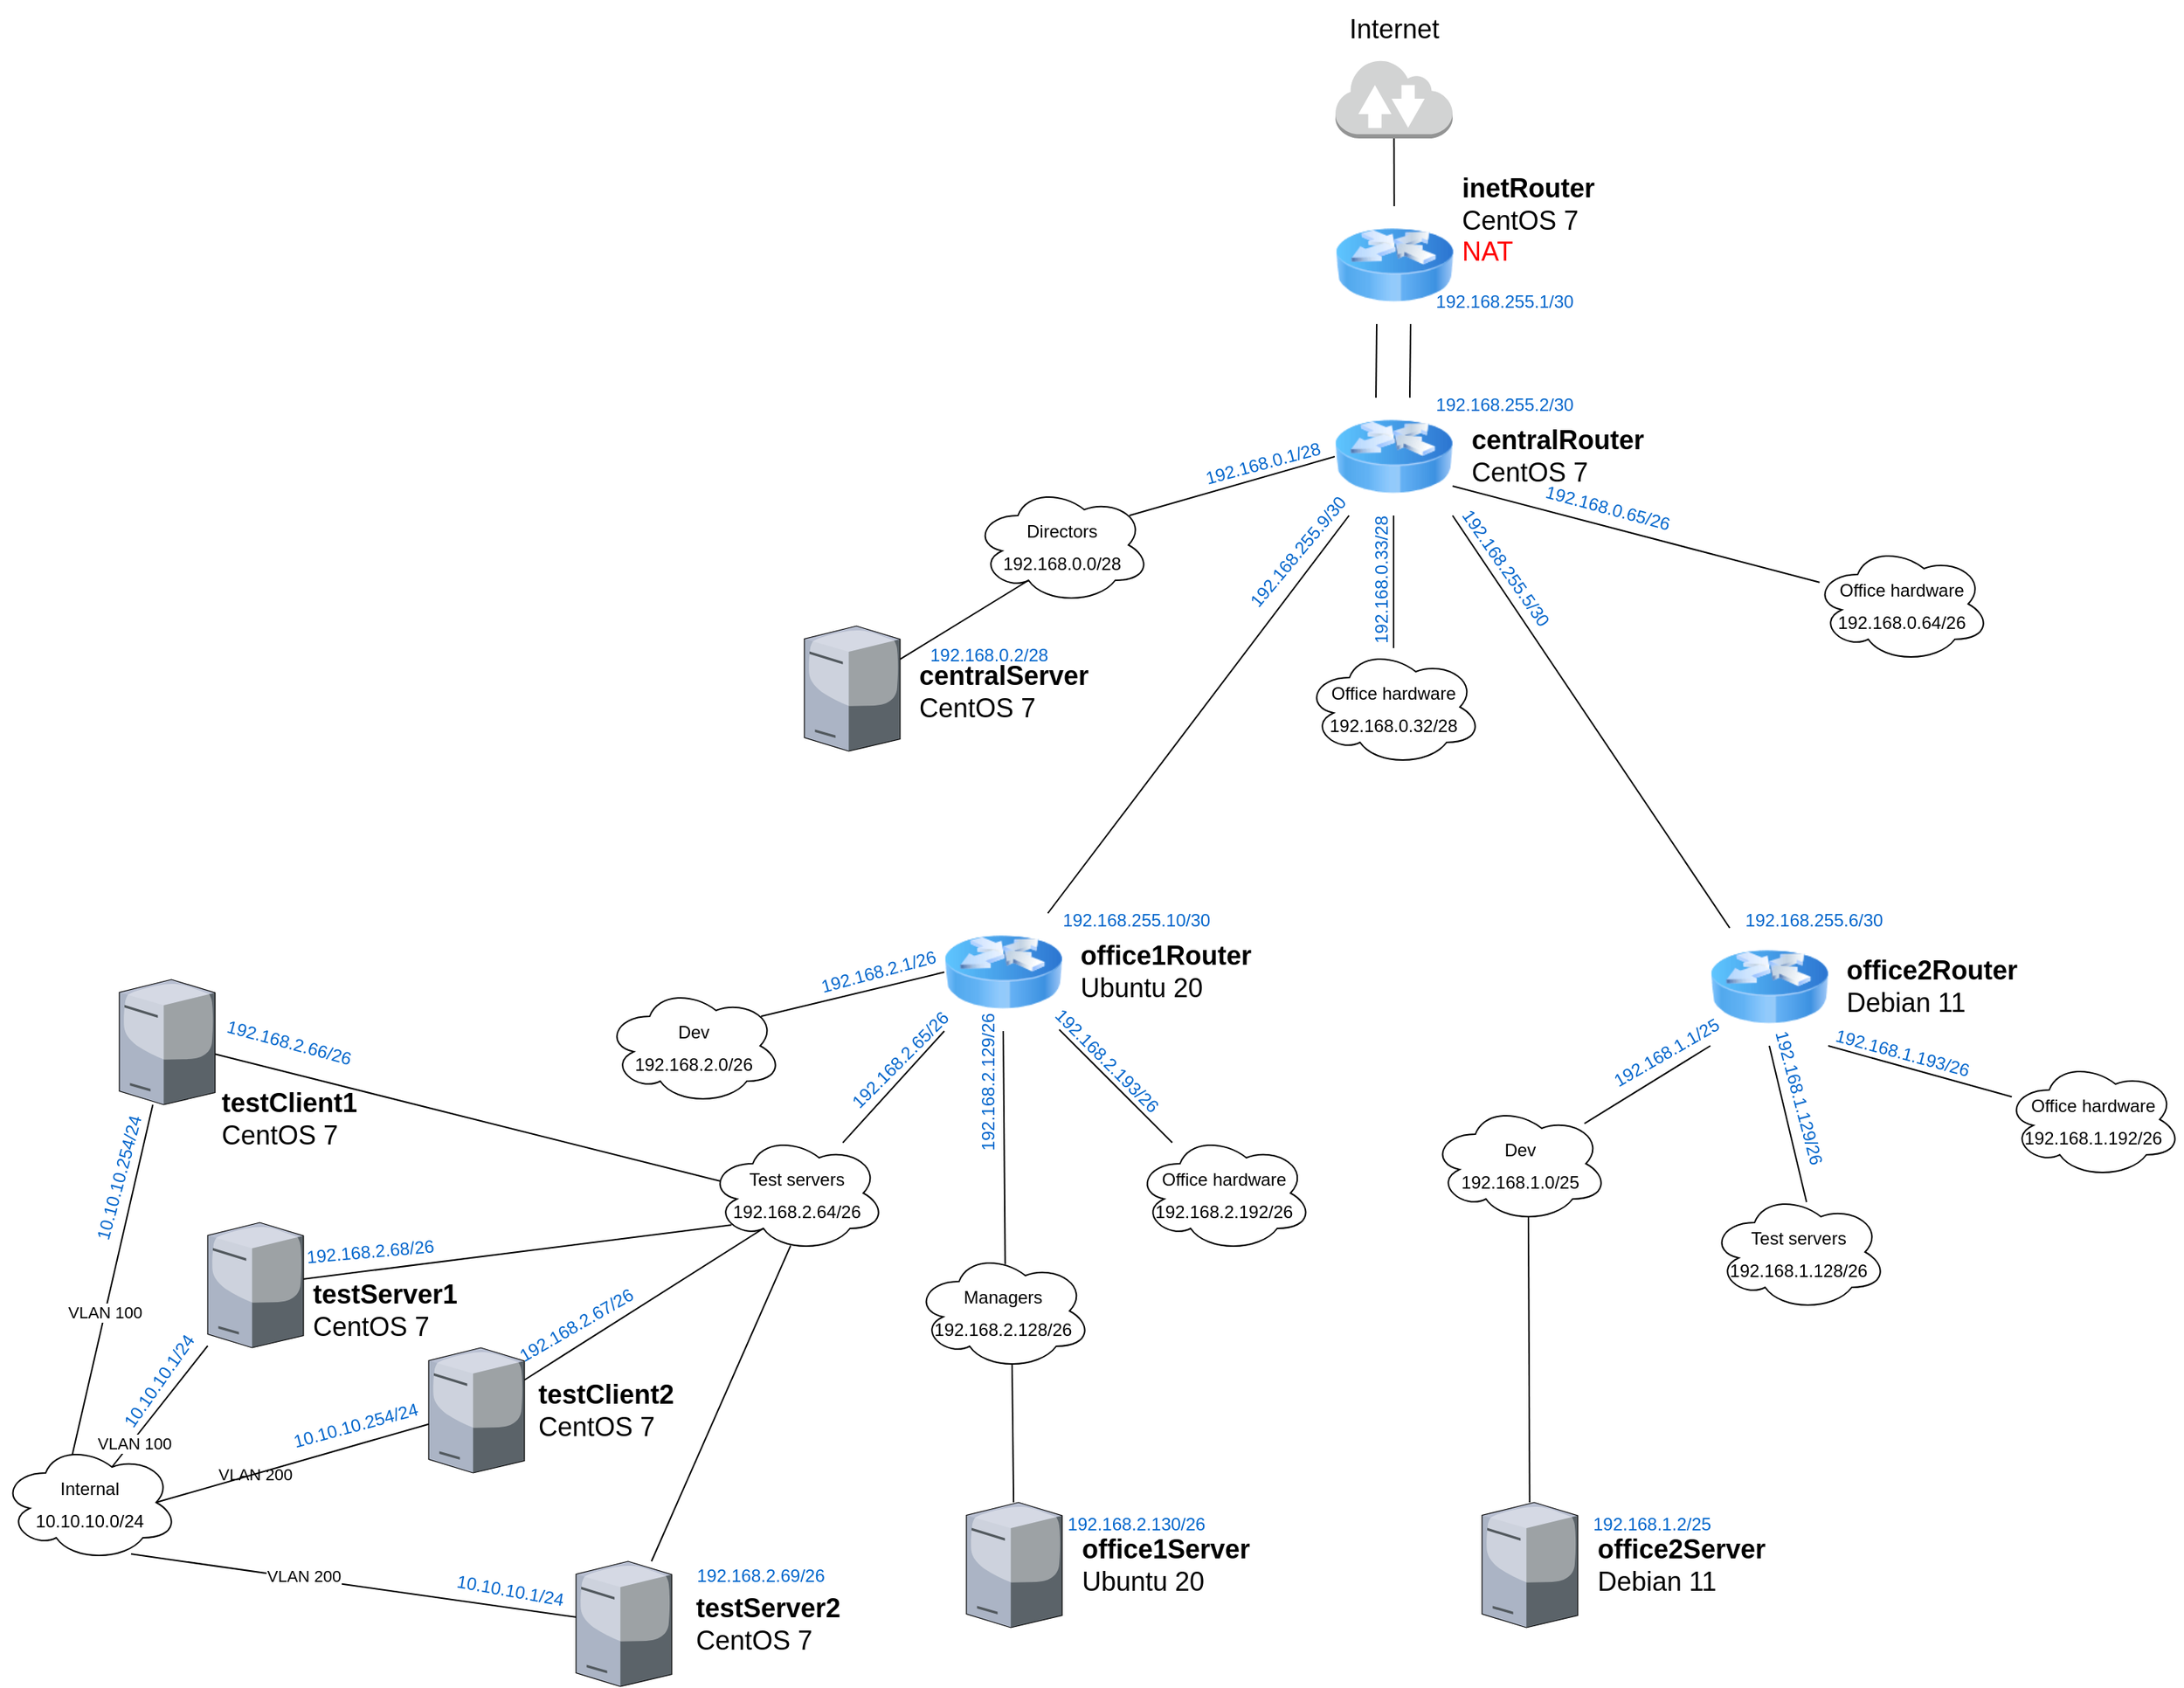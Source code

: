 <mxfile version="19.0.3" type="device"><diagram name="Page-1" id="822b0af5-4adb-64df-f703-e8dfc1f81529"><mxGraphModel dx="2880" dy="1133" grid="1" gridSize="10" guides="1" tooltips="1" connect="1" arrows="1" fold="1" page="1" pageScale="1" pageWidth="1654" pageHeight="1169" background="none" math="0" shadow="0"><root><mxCell id="0"/><mxCell id="1" parent="0"/><mxCell id="YzYi0dHIQ_D5_kJj8rst-1" style="edgeStyle=none;rounded=0;orthogonalLoop=1;jettySize=auto;html=1;exitX=0.25;exitY=1;exitDx=0;exitDy=0;entryX=0.25;entryY=0;entryDx=0;entryDy=0;endArrow=none;endFill=0;" parent="1" edge="1"><mxGeometry relative="1" as="geometry"><mxPoint x="-576.5" y="230.0" as="sourcePoint"/><mxPoint x="-577" y="280.0" as="targetPoint"/></mxGeometry></mxCell><mxCell id="YzYi0dHIQ_D5_kJj8rst-3" style="edgeStyle=none;rounded=0;orthogonalLoop=1;jettySize=auto;html=1;exitX=0.5;exitY=1;exitDx=0;exitDy=0;entryX=0.5;entryY=0;entryDx=0;entryDy=0;endArrow=none;endFill=0;" parent="1" edge="1"><mxGeometry relative="1" as="geometry"><mxPoint x="-553.5" y="230.0" as="sourcePoint"/><mxPoint x="-554" y="280.0" as="targetPoint"/></mxGeometry></mxCell><mxCell id="7HbqwWl7zdcl_qn44sWV-1" value="" style="image;html=1;image=img/lib/clip_art/networking/Router_Icon_128x128.png" parent="1" vertex="1"><mxGeometry x="-604.5" y="150" width="80" height="80" as="geometry"/></mxCell><mxCell id="7HbqwWl7zdcl_qn44sWV-13" style="edgeStyle=none;rounded=0;orthogonalLoop=1;jettySize=auto;html=1;exitX=0.5;exitY=1;exitDx=0;exitDy=0;exitPerimeter=0;fontSize=18;fontColor=#FF0000;endArrow=none;endFill=0;" parent="1" source="7HbqwWl7zdcl_qn44sWV-2" target="7HbqwWl7zdcl_qn44sWV-1" edge="1"><mxGeometry relative="1" as="geometry"/></mxCell><mxCell id="7HbqwWl7zdcl_qn44sWV-2" value="" style="outlineConnect=0;dashed=0;verticalLabelPosition=bottom;verticalAlign=top;align=center;html=1;shape=mxgraph.aws3.internet_2;fillColor=#D2D3D3;gradientColor=none;" parent="1" vertex="1"><mxGeometry x="-604.5" y="50" width="79.5" height="54" as="geometry"/></mxCell><mxCell id="7HbqwWl7zdcl_qn44sWV-3" value="&lt;font style=&quot;font-size: 18px;&quot;&gt;Internet&lt;/font&gt;" style="text;html=1;resizable=0;autosize=1;align=center;verticalAlign=middle;points=[];fillColor=none;strokeColor=none;rounded=0;" parent="1" vertex="1"><mxGeometry x="-605" y="10" width="80" height="40" as="geometry"/></mxCell><mxCell id="7HbqwWl7zdcl_qn44sWV-11" style="rounded=0;orthogonalLoop=1;jettySize=auto;html=1;fontSize=18;fontColor=#FF0000;endArrow=none;endFill=0;" parent="1" source="7HbqwWl7zdcl_qn44sWV-4" target="7HbqwWl7zdcl_qn44sWV-7" edge="1"><mxGeometry relative="1" as="geometry"/></mxCell><mxCell id="7HbqwWl7zdcl_qn44sWV-12" style="edgeStyle=none;rounded=0;orthogonalLoop=1;jettySize=auto;html=1;exitX=1;exitY=1;exitDx=0;exitDy=0;fontSize=18;fontColor=#FF0000;endArrow=none;endFill=0;" parent="1" source="7HbqwWl7zdcl_qn44sWV-4" target="7HbqwWl7zdcl_qn44sWV-8" edge="1"><mxGeometry relative="1" as="geometry"/></mxCell><mxCell id="7HbqwWl7zdcl_qn44sWV-16" style="edgeStyle=none;rounded=0;orthogonalLoop=1;jettySize=auto;html=1;exitX=0;exitY=0.5;exitDx=0;exitDy=0;entryX=0.88;entryY=0.25;entryDx=0;entryDy=0;entryPerimeter=0;fontSize=12;fontColor=#000000;endArrow=none;endFill=0;" parent="1" source="7HbqwWl7zdcl_qn44sWV-4" target="7HbqwWl7zdcl_qn44sWV-15" edge="1"><mxGeometry relative="1" as="geometry"/></mxCell><mxCell id="7HbqwWl7zdcl_qn44sWV-19" style="edgeStyle=none;rounded=0;orthogonalLoop=1;jettySize=auto;html=1;exitX=1;exitY=0.75;exitDx=0;exitDy=0;fontSize=12;fontColor=#000000;endArrow=none;endFill=0;" parent="1" source="7HbqwWl7zdcl_qn44sWV-4" target="7HbqwWl7zdcl_qn44sWV-18" edge="1"><mxGeometry relative="1" as="geometry"/></mxCell><mxCell id="7HbqwWl7zdcl_qn44sWV-20" style="edgeStyle=none;rounded=0;orthogonalLoop=1;jettySize=auto;html=1;exitX=0.5;exitY=1;exitDx=0;exitDy=0;fontSize=12;fontColor=#000000;endArrow=none;endFill=0;" parent="1" source="7HbqwWl7zdcl_qn44sWV-4" target="7HbqwWl7zdcl_qn44sWV-17" edge="1"><mxGeometry relative="1" as="geometry"/></mxCell><mxCell id="7HbqwWl7zdcl_qn44sWV-4" value="" style="image;html=1;image=img/lib/clip_art/networking/Router_Icon_128x128.png" parent="1" vertex="1"><mxGeometry x="-605" y="280" width="80" height="80" as="geometry"/></mxCell><mxCell id="7HbqwWl7zdcl_qn44sWV-5" value="&lt;div style=&quot;text-align: left;&quot;&gt;&lt;span style=&quot;font-size: 18px; background-color: initial;&quot;&gt;&lt;b&gt;inetRouter&lt;/b&gt;&lt;/span&gt;&lt;/div&gt;&lt;font style=&quot;font-size: 18px;&quot;&gt;&lt;div style=&quot;text-align: left;&quot;&gt;&lt;span style=&quot;background-color: initial;&quot;&gt;CentOS 7&lt;/span&gt;&lt;/div&gt;&lt;font color=&quot;#ff0000&quot;&gt;&lt;div style=&quot;text-align: left;&quot;&gt;&lt;span style=&quot;background-color: initial;&quot;&gt;NAT&lt;/span&gt;&lt;/div&gt;&lt;/font&gt;&lt;/font&gt;" style="text;html=1;resizable=0;autosize=1;align=center;verticalAlign=middle;points=[];fillColor=none;strokeColor=none;rounded=0;" parent="1" vertex="1"><mxGeometry x="-529.5" y="120" width="110" height="80" as="geometry"/></mxCell><mxCell id="7HbqwWl7zdcl_qn44sWV-6" value="&lt;div style=&quot;text-align: left;&quot;&gt;&lt;span style=&quot;font-size: 18px; background-color: initial;&quot;&gt;&lt;b&gt;centralRouter&lt;/b&gt;&lt;/span&gt;&lt;/div&gt;&lt;font style=&quot;font-size: 18px;&quot;&gt;&lt;div style=&quot;text-align: left;&quot;&gt;&lt;span style=&quot;background-color: initial;&quot;&gt;CentOS 7&lt;/span&gt;&lt;/div&gt;&lt;/font&gt;" style="text;html=1;resizable=0;autosize=1;align=center;verticalAlign=middle;points=[];fillColor=none;strokeColor=none;rounded=0;" parent="1" vertex="1"><mxGeometry x="-524.5" y="290" width="140" height="60" as="geometry"/></mxCell><mxCell id="7HbqwWl7zdcl_qn44sWV-31" style="edgeStyle=none;rounded=0;orthogonalLoop=1;jettySize=auto;html=1;exitX=0;exitY=0.5;exitDx=0;exitDy=0;entryX=0.88;entryY=0.25;entryDx=0;entryDy=0;entryPerimeter=0;fontSize=12;fontColor=#000000;endArrow=none;endFill=0;" parent="1" source="7HbqwWl7zdcl_qn44sWV-7" target="7HbqwWl7zdcl_qn44sWV-25" edge="1"><mxGeometry relative="1" as="geometry"/></mxCell><mxCell id="7HbqwWl7zdcl_qn44sWV-32" style="edgeStyle=none;rounded=0;orthogonalLoop=1;jettySize=auto;html=1;exitX=0;exitY=1;exitDx=0;exitDy=0;fontSize=12;fontColor=#000000;endArrow=none;endFill=0;" parent="1" source="7HbqwWl7zdcl_qn44sWV-7" target="7HbqwWl7zdcl_qn44sWV-26" edge="1"><mxGeometry relative="1" as="geometry"/></mxCell><mxCell id="7HbqwWl7zdcl_qn44sWV-33" style="edgeStyle=none;rounded=0;orthogonalLoop=1;jettySize=auto;html=1;exitX=0.5;exitY=1;exitDx=0;exitDy=0;entryX=0.511;entryY=0.104;entryDx=0;entryDy=0;entryPerimeter=0;fontSize=12;fontColor=#000000;endArrow=none;endFill=0;" parent="1" source="7HbqwWl7zdcl_qn44sWV-7" target="7HbqwWl7zdcl_qn44sWV-27" edge="1"><mxGeometry relative="1" as="geometry"/></mxCell><mxCell id="7HbqwWl7zdcl_qn44sWV-36" style="edgeStyle=none;rounded=0;orthogonalLoop=1;jettySize=auto;html=1;exitX=1;exitY=1;exitDx=0;exitDy=0;fontSize=12;fontColor=#000000;endArrow=none;endFill=0;" parent="1" edge="1"><mxGeometry relative="1" as="geometry"><mxPoint x="-792" y="709" as="sourcePoint"/><mxPoint x="-715.282" y="785.718" as="targetPoint"/></mxGeometry></mxCell><mxCell id="7HbqwWl7zdcl_qn44sWV-7" value="" style="image;html=1;image=img/lib/clip_art/networking/Router_Icon_128x128.png" parent="1" vertex="1"><mxGeometry x="-870" y="630" width="80" height="80" as="geometry"/></mxCell><mxCell id="7HbqwWl7zdcl_qn44sWV-43" style="edgeStyle=none;rounded=0;orthogonalLoop=1;jettySize=auto;html=1;exitX=0;exitY=1;exitDx=0;exitDy=0;fontSize=12;fontColor=#000000;endArrow=none;endFill=0;" parent="1" source="7HbqwWl7zdcl_qn44sWV-8" target="7HbqwWl7zdcl_qn44sWV-37" edge="1"><mxGeometry relative="1" as="geometry"/></mxCell><mxCell id="7HbqwWl7zdcl_qn44sWV-45" style="edgeStyle=none;rounded=0;orthogonalLoop=1;jettySize=auto;html=1;exitX=0.5;exitY=1;exitDx=0;exitDy=0;entryX=0.544;entryY=0.076;entryDx=0;entryDy=0;entryPerimeter=0;fontSize=12;fontColor=#000000;endArrow=none;endFill=0;" parent="1" edge="1"><mxGeometry relative="1" as="geometry"><mxPoint x="-310" y="720" as="sourcePoint"/><mxPoint x="-284.72" y="826.08" as="targetPoint"/></mxGeometry></mxCell><mxCell id="7HbqwWl7zdcl_qn44sWV-46" style="edgeStyle=none;rounded=0;orthogonalLoop=1;jettySize=auto;html=1;exitX=1;exitY=1;exitDx=0;exitDy=0;fontSize=12;fontColor=#000000;endArrow=none;endFill=0;" parent="1" source="7HbqwWl7zdcl_qn44sWV-8" target="7HbqwWl7zdcl_qn44sWV-39" edge="1"><mxGeometry relative="1" as="geometry"/></mxCell><mxCell id="7HbqwWl7zdcl_qn44sWV-8" value="" style="image;html=1;image=img/lib/clip_art/networking/Router_Icon_128x128.png" parent="1" vertex="1"><mxGeometry x="-350" y="640" width="80" height="80" as="geometry"/></mxCell><mxCell id="7HbqwWl7zdcl_qn44sWV-9" value="&lt;div style=&quot;text-align: left;&quot;&gt;&lt;span style=&quot;font-size: 18px;&quot;&gt;&lt;b&gt;office1Router&lt;/b&gt;&lt;/span&gt;&lt;/div&gt;&lt;div style=&quot;text-align: left;&quot;&gt;&lt;span style=&quot;font-size: 18px;&quot;&gt;Ubuntu 20&lt;/span&gt;&lt;/div&gt;" style="text;html=1;resizable=0;autosize=1;align=center;verticalAlign=middle;points=[];fillColor=none;strokeColor=none;rounded=0;" parent="1" vertex="1"><mxGeometry x="-790" y="640" width="140" height="60" as="geometry"/></mxCell><mxCell id="7HbqwWl7zdcl_qn44sWV-10" value="&lt;div style=&quot;text-align: left;&quot;&gt;&lt;span style=&quot;font-size: 18px;&quot;&gt;&lt;b&gt;office2Router&lt;/b&gt;&lt;/span&gt;&lt;/div&gt;&lt;div style=&quot;text-align: left;&quot;&gt;&lt;span style=&quot;font-size: 18px;&quot;&gt;Debian 11&lt;/span&gt;&lt;/div&gt;" style="text;html=1;resizable=0;autosize=1;align=center;verticalAlign=middle;points=[];fillColor=none;strokeColor=none;rounded=0;" parent="1" vertex="1"><mxGeometry x="-270" y="650" width="140" height="60" as="geometry"/></mxCell><mxCell id="7HbqwWl7zdcl_qn44sWV-23" style="edgeStyle=none;rounded=0;orthogonalLoop=1;jettySize=auto;html=1;exitX=0.31;exitY=0.8;exitDx=0;exitDy=0;exitPerimeter=0;fontSize=12;fontColor=#000000;endArrow=none;endFill=0;" parent="1" source="7HbqwWl7zdcl_qn44sWV-15" target="7HbqwWl7zdcl_qn44sWV-22" edge="1"><mxGeometry relative="1" as="geometry"/></mxCell><mxCell id="7HbqwWl7zdcl_qn44sWV-15" value="&lt;font color=&quot;#000000&quot; style=&quot;font-size: 12px;&quot;&gt;Directors&lt;br&gt;192.168.0.0/28&lt;/font&gt;" style="ellipse;shape=cloud;whiteSpace=wrap;html=1;fontSize=18;fontColor=#FF0000;" parent="1" vertex="1"><mxGeometry x="-850" y="340" width="120" height="80" as="geometry"/></mxCell><mxCell id="7HbqwWl7zdcl_qn44sWV-17" value="&lt;font color=&quot;#000000&quot; style=&quot;font-size: 12px;&quot;&gt;Office hardware&lt;br&gt;192.168.0.32/28&lt;/font&gt;" style="ellipse;shape=cloud;whiteSpace=wrap;html=1;fontSize=18;fontColor=#FF0000;" parent="1" vertex="1"><mxGeometry x="-625" y="450" width="120" height="80" as="geometry"/></mxCell><mxCell id="7HbqwWl7zdcl_qn44sWV-18" value="&lt;font color=&quot;#000000&quot; style=&quot;font-size: 12px;&quot;&gt;Office hardware&lt;br&gt;192.168.0.64/26&lt;/font&gt;" style="ellipse;shape=cloud;whiteSpace=wrap;html=1;fontSize=18;fontColor=#FF0000;" parent="1" vertex="1"><mxGeometry x="-280" y="380" width="120" height="80" as="geometry"/></mxCell><mxCell id="7HbqwWl7zdcl_qn44sWV-22" value="" style="verticalLabelPosition=bottom;sketch=0;aspect=fixed;html=1;verticalAlign=top;strokeColor=none;align=center;outlineConnect=0;shape=mxgraph.citrix.license_server;fontSize=12;fontColor=#000000;" parent="1" vertex="1"><mxGeometry x="-965" y="435" width="65" height="85" as="geometry"/></mxCell><mxCell id="7HbqwWl7zdcl_qn44sWV-24" value="&lt;div style=&quot;text-align: left;&quot;&gt;&lt;span style=&quot;font-size: 18px; background-color: initial;&quot;&gt;&lt;b&gt;centralServer&lt;/b&gt;&lt;/span&gt;&lt;/div&gt;&lt;div style=&quot;text-align: left;&quot;&gt;&lt;span style=&quot;font-size: 18px; background-color: initial;&quot;&gt;CentOS 7&lt;/span&gt;&lt;/div&gt;" style="text;html=1;resizable=0;autosize=1;align=center;verticalAlign=middle;points=[];fillColor=none;strokeColor=none;rounded=0;" parent="1" vertex="1"><mxGeometry x="-900" y="450" width="140" height="60" as="geometry"/></mxCell><mxCell id="7HbqwWl7zdcl_qn44sWV-25" value="&lt;font color=&quot;#000000&quot; style=&quot;font-size: 12px;&quot;&gt;Dev&lt;br&gt;192.168.2.0/26&lt;/font&gt;" style="ellipse;shape=cloud;whiteSpace=wrap;html=1;fontSize=18;fontColor=#FF0000;" parent="1" vertex="1"><mxGeometry x="-1100" y="680" width="120" height="80" as="geometry"/></mxCell><mxCell id="YzYi0dHIQ_D5_kJj8rst-8" style="edgeStyle=none;rounded=0;orthogonalLoop=1;jettySize=auto;html=1;exitX=0.07;exitY=0.4;exitDx=0;exitDy=0;exitPerimeter=0;endArrow=none;endFill=0;" parent="1" source="7HbqwWl7zdcl_qn44sWV-26" target="YzYi0dHIQ_D5_kJj8rst-4" edge="1"><mxGeometry relative="1" as="geometry"/></mxCell><mxCell id="YzYi0dHIQ_D5_kJj8rst-9" style="edgeStyle=none;rounded=0;orthogonalLoop=1;jettySize=auto;html=1;exitX=0.13;exitY=0.77;exitDx=0;exitDy=0;exitPerimeter=0;endArrow=none;endFill=0;" parent="1" source="7HbqwWl7zdcl_qn44sWV-26" target="YzYi0dHIQ_D5_kJj8rst-5" edge="1"><mxGeometry relative="1" as="geometry"/></mxCell><mxCell id="YzYi0dHIQ_D5_kJj8rst-10" style="edgeStyle=none;rounded=0;orthogonalLoop=1;jettySize=auto;html=1;exitX=0.464;exitY=0.946;exitDx=0;exitDy=0;exitPerimeter=0;endArrow=none;endFill=0;" parent="1" source="7HbqwWl7zdcl_qn44sWV-26" target="YzYi0dHIQ_D5_kJj8rst-7" edge="1"><mxGeometry relative="1" as="geometry"/></mxCell><mxCell id="YzYi0dHIQ_D5_kJj8rst-11" style="edgeStyle=none;rounded=0;orthogonalLoop=1;jettySize=auto;html=1;exitX=0.31;exitY=0.8;exitDx=0;exitDy=0;exitPerimeter=0;endArrow=none;endFill=0;" parent="1" source="7HbqwWl7zdcl_qn44sWV-26" target="YzYi0dHIQ_D5_kJj8rst-6" edge="1"><mxGeometry relative="1" as="geometry"/></mxCell><mxCell id="7HbqwWl7zdcl_qn44sWV-26" value="&lt;font color=&quot;#000000&quot; style=&quot;font-size: 12px;&quot;&gt;Test servers&lt;br&gt;192.168.2.64/26&lt;/font&gt;" style="ellipse;shape=cloud;whiteSpace=wrap;html=1;fontSize=18;fontColor=#FF0000;" parent="1" vertex="1"><mxGeometry x="-1030" y="780" width="120" height="80" as="geometry"/></mxCell><mxCell id="7HbqwWl7zdcl_qn44sWV-35" style="edgeStyle=none;rounded=0;orthogonalLoop=1;jettySize=auto;html=1;exitX=0.55;exitY=0.95;exitDx=0;exitDy=0;exitPerimeter=0;fontSize=12;fontColor=#000000;endArrow=none;endFill=0;" parent="1" source="7HbqwWl7zdcl_qn44sWV-27" target="7HbqwWl7zdcl_qn44sWV-29" edge="1"><mxGeometry relative="1" as="geometry"/></mxCell><mxCell id="7HbqwWl7zdcl_qn44sWV-27" value="&lt;font color=&quot;#000000&quot; style=&quot;font-size: 12px;&quot;&gt;Managers&lt;br&gt;192.168.2.128/26&lt;/font&gt;" style="ellipse;shape=cloud;whiteSpace=wrap;html=1;fontSize=18;fontColor=#FF0000;" parent="1" vertex="1"><mxGeometry x="-890" y="860" width="120" height="80" as="geometry"/></mxCell><mxCell id="7HbqwWl7zdcl_qn44sWV-28" value="&lt;font color=&quot;#000000&quot; style=&quot;font-size: 12px;&quot;&gt;Office hardware&lt;br&gt;192.168.2.192/26&lt;/font&gt;" style="ellipse;shape=cloud;whiteSpace=wrap;html=1;fontSize=18;fontColor=#FF0000;" parent="1" vertex="1"><mxGeometry x="-740" y="780" width="120" height="80" as="geometry"/></mxCell><mxCell id="7HbqwWl7zdcl_qn44sWV-29" value="" style="verticalLabelPosition=bottom;sketch=0;aspect=fixed;html=1;verticalAlign=top;strokeColor=none;align=center;outlineConnect=0;shape=mxgraph.citrix.license_server;fontSize=12;fontColor=#000000;" parent="1" vertex="1"><mxGeometry x="-855" y="1030" width="65" height="85" as="geometry"/></mxCell><mxCell id="7HbqwWl7zdcl_qn44sWV-30" value="&lt;div style=&quot;text-align: left;&quot;&gt;&lt;span style=&quot;font-size: 18px; background-color: initial;&quot;&gt;&lt;b&gt;office1Server&lt;/b&gt;&lt;/span&gt;&lt;/div&gt;&lt;div style=&quot;text-align: left;&quot;&gt;&lt;span style=&quot;font-size: 18px; background-color: initial;&quot;&gt;Ubuntu 20&lt;/span&gt;&lt;/div&gt;" style="text;html=1;resizable=0;autosize=1;align=center;verticalAlign=middle;points=[];fillColor=none;strokeColor=none;rounded=0;" parent="1" vertex="1"><mxGeometry x="-790" y="1042.5" width="140" height="60" as="geometry"/></mxCell><mxCell id="7HbqwWl7zdcl_qn44sWV-42" style="edgeStyle=none;rounded=0;orthogonalLoop=1;jettySize=auto;html=1;exitX=0.55;exitY=0.95;exitDx=0;exitDy=0;exitPerimeter=0;fontSize=12;fontColor=#000000;endArrow=none;endFill=0;" parent="1" source="7HbqwWl7zdcl_qn44sWV-37" target="7HbqwWl7zdcl_qn44sWV-40" edge="1"><mxGeometry relative="1" as="geometry"/></mxCell><mxCell id="7HbqwWl7zdcl_qn44sWV-37" value="&lt;font color=&quot;#000000&quot; style=&quot;font-size: 12px;&quot;&gt;Dev&lt;br&gt;192.168.1.0/25&lt;/font&gt;" style="ellipse;shape=cloud;whiteSpace=wrap;html=1;fontSize=18;fontColor=#FF0000;" parent="1" vertex="1"><mxGeometry x="-539.5" y="760" width="120" height="80" as="geometry"/></mxCell><mxCell id="7HbqwWl7zdcl_qn44sWV-38" value="&lt;font color=&quot;#000000&quot; style=&quot;font-size: 12px;&quot;&gt;Test servers&lt;br&gt;192.168.1.128/26&lt;/font&gt;" style="ellipse;shape=cloud;whiteSpace=wrap;html=1;fontSize=18;fontColor=#FF0000;" parent="1" vertex="1"><mxGeometry x="-350" y="820" width="120" height="80" as="geometry"/></mxCell><mxCell id="7HbqwWl7zdcl_qn44sWV-39" value="&lt;font color=&quot;#000000&quot; style=&quot;font-size: 12px;&quot;&gt;Office hardware&lt;br&gt;192.168.1.192/26&lt;/font&gt;" style="ellipse;shape=cloud;whiteSpace=wrap;html=1;fontSize=18;fontColor=#FF0000;" parent="1" vertex="1"><mxGeometry x="-150" y="730" width="120" height="80" as="geometry"/></mxCell><mxCell id="7HbqwWl7zdcl_qn44sWV-40" value="" style="verticalLabelPosition=bottom;sketch=0;aspect=fixed;html=1;verticalAlign=top;strokeColor=none;align=center;outlineConnect=0;shape=mxgraph.citrix.license_server;fontSize=12;fontColor=#000000;" parent="1" vertex="1"><mxGeometry x="-505" y="1030" width="65" height="85" as="geometry"/></mxCell><mxCell id="7HbqwWl7zdcl_qn44sWV-41" value="&lt;div style=&quot;text-align: left;&quot;&gt;&lt;span style=&quot;font-size: 18px; background-color: initial;&quot;&gt;&lt;b&gt;office2Server&lt;/b&gt;&lt;/span&gt;&lt;/div&gt;&lt;div style=&quot;text-align: left;&quot;&gt;&lt;span style=&quot;font-size: 18px; background-color: initial;&quot;&gt;Debian 11&lt;/span&gt;&lt;/div&gt;" style="text;html=1;resizable=0;autosize=1;align=center;verticalAlign=middle;points=[];fillColor=none;strokeColor=none;rounded=0;" parent="1" vertex="1"><mxGeometry x="-440" y="1042.5" width="140" height="60" as="geometry"/></mxCell><mxCell id="7HbqwWl7zdcl_qn44sWV-47" value="&lt;font color=&quot;#0066cc&quot;&gt;192.168.255.1/30&lt;/font&gt;" style="text;html=1;resizable=0;autosize=1;align=center;verticalAlign=middle;points=[];fillColor=none;strokeColor=none;rounded=0;fontSize=12;fontColor=#000000;" parent="1" vertex="1"><mxGeometry x="-550" y="200" width="120" height="30" as="geometry"/></mxCell><mxCell id="7HbqwWl7zdcl_qn44sWV-48" value="&lt;font color=&quot;#0066cc&quot;&gt;192.168.255.2/30&lt;/font&gt;" style="text;html=1;resizable=0;autosize=1;align=center;verticalAlign=middle;points=[];fillColor=none;strokeColor=none;rounded=0;fontSize=12;fontColor=#000000;" parent="1" vertex="1"><mxGeometry x="-550" y="270" width="120" height="30" as="geometry"/></mxCell><mxCell id="7HbqwWl7zdcl_qn44sWV-49" value="&lt;font color=&quot;#0066cc&quot;&gt;192.168.0.1/28&lt;/font&gt;" style="text;html=1;resizable=0;autosize=1;align=center;verticalAlign=middle;points=[];fillColor=none;strokeColor=none;rounded=0;fontSize=12;fontColor=#000000;rotation=-15;" parent="1" vertex="1"><mxGeometry x="-704.5" y="310" width="100" height="30" as="geometry"/></mxCell><mxCell id="7HbqwWl7zdcl_qn44sWV-50" value="&lt;font color=&quot;#0066cc&quot;&gt;192.168.0.2/28&lt;/font&gt;" style="text;html=1;resizable=0;autosize=1;align=center;verticalAlign=middle;points=[];fillColor=none;strokeColor=none;rounded=0;fontSize=12;fontColor=#000000;rotation=0;" parent="1" vertex="1"><mxGeometry x="-890" y="440" width="100" height="30" as="geometry"/></mxCell><mxCell id="7HbqwWl7zdcl_qn44sWV-51" value="&lt;font color=&quot;#0066cc&quot;&gt;192.168.255.9/30&lt;/font&gt;" style="text;html=1;resizable=0;autosize=1;align=center;verticalAlign=middle;points=[];fillColor=none;strokeColor=none;rounded=0;fontSize=12;fontColor=#000000;rotation=-50;" parent="1" vertex="1"><mxGeometry x="-690" y="370" width="120" height="30" as="geometry"/></mxCell><mxCell id="7HbqwWl7zdcl_qn44sWV-52" value="&lt;font color=&quot;#0066cc&quot;&gt;192.168.0.33/28&lt;/font&gt;" style="text;html=1;resizable=0;autosize=1;align=center;verticalAlign=middle;points=[];fillColor=none;strokeColor=none;rounded=0;fontSize=12;fontColor=#000000;rotation=-90;" parent="1" vertex="1"><mxGeometry x="-628" y="389" width="110" height="30" as="geometry"/></mxCell><mxCell id="7HbqwWl7zdcl_qn44sWV-53" value="&lt;font color=&quot;#0066cc&quot;&gt;192.168.0.65/26&lt;/font&gt;" style="text;html=1;resizable=0;autosize=1;align=center;verticalAlign=middle;points=[];fillColor=none;strokeColor=none;rounded=0;fontSize=12;fontColor=#000000;rotation=15;" parent="1" vertex="1"><mxGeometry x="-475" y="340" width="110" height="30" as="geometry"/></mxCell><mxCell id="7HbqwWl7zdcl_qn44sWV-54" value="&lt;font color=&quot;#0066cc&quot;&gt;192.168.255.5/30&lt;/font&gt;" style="text;html=1;resizable=0;autosize=1;align=center;verticalAlign=middle;points=[];fillColor=none;strokeColor=none;rounded=0;fontSize=12;fontColor=#000000;rotation=55;" parent="1" vertex="1"><mxGeometry x="-549.5" y="380" width="120" height="30" as="geometry"/></mxCell><mxCell id="7HbqwWl7zdcl_qn44sWV-55" value="&lt;font color=&quot;#0066cc&quot;&gt;192.168.255.10/30&lt;/font&gt;" style="text;html=1;resizable=0;autosize=1;align=center;verticalAlign=middle;points=[];fillColor=none;strokeColor=none;rounded=0;fontSize=12;fontColor=#000000;rotation=0;" parent="1" vertex="1"><mxGeometry x="-800" y="620" width="120" height="30" as="geometry"/></mxCell><mxCell id="7HbqwWl7zdcl_qn44sWV-56" value="&lt;font color=&quot;#0066cc&quot;&gt;192.168.2.130/26&lt;br&gt;&lt;/font&gt;" style="text;html=1;resizable=0;autosize=1;align=center;verticalAlign=middle;points=[];fillColor=none;strokeColor=none;rounded=0;fontSize=12;fontColor=#000000;rotation=0;" parent="1" vertex="1"><mxGeometry x="-800" y="1030" width="120" height="30" as="geometry"/></mxCell><mxCell id="7HbqwWl7zdcl_qn44sWV-57" value="&lt;font color=&quot;#0066cc&quot;&gt;192.168.1.2/25&lt;/font&gt;" style="text;html=1;resizable=0;autosize=1;align=center;verticalAlign=middle;points=[];fillColor=none;strokeColor=none;rounded=0;fontSize=12;fontColor=#000000;rotation=0;" parent="1" vertex="1"><mxGeometry x="-440" y="1030" width="100" height="30" as="geometry"/></mxCell><mxCell id="7HbqwWl7zdcl_qn44sWV-58" value="&lt;font color=&quot;#0066cc&quot;&gt;192.168.2.1/26&lt;/font&gt;" style="text;html=1;resizable=0;autosize=1;align=center;verticalAlign=middle;points=[];fillColor=none;strokeColor=none;rounded=0;fontSize=12;fontColor=#000000;rotation=-15;" parent="1" vertex="1"><mxGeometry x="-965" y="655" width="100" height="30" as="geometry"/></mxCell><mxCell id="7HbqwWl7zdcl_qn44sWV-59" value="&lt;font color=&quot;#0066cc&quot;&gt;192.168.2.65/26&lt;/font&gt;" style="text;html=1;resizable=0;autosize=1;align=center;verticalAlign=middle;points=[];fillColor=none;strokeColor=none;rounded=0;fontSize=12;fontColor=#000000;rotation=-45;" parent="1" vertex="1"><mxGeometry x="-955" y="715" width="110" height="30" as="geometry"/></mxCell><mxCell id="7HbqwWl7zdcl_qn44sWV-60" value="&lt;font color=&quot;#0066cc&quot;&gt;192.168.2.129/26&lt;/font&gt;" style="text;html=1;resizable=0;autosize=1;align=center;verticalAlign=middle;points=[];fillColor=none;strokeColor=none;rounded=0;fontSize=12;fontColor=#000000;rotation=-90;" parent="1" vertex="1"><mxGeometry x="-900" y="730" width="120" height="30" as="geometry"/></mxCell><mxCell id="7HbqwWl7zdcl_qn44sWV-61" value="&lt;font color=&quot;#0066cc&quot;&gt;192.168.2.193/26&lt;/font&gt;" style="text;html=1;resizable=0;autosize=1;align=center;verticalAlign=middle;points=[];fillColor=none;strokeColor=none;rounded=0;fontSize=12;fontColor=#000000;rotation=45;" parent="1" vertex="1"><mxGeometry x="-820" y="715" width="120" height="30" as="geometry"/></mxCell><mxCell id="7HbqwWl7zdcl_qn44sWV-63" value="&lt;font color=&quot;#0066cc&quot;&gt;192.168.255.6/30&lt;/font&gt;" style="text;html=1;resizable=0;autosize=1;align=center;verticalAlign=middle;points=[];fillColor=none;strokeColor=none;rounded=0;fontSize=12;fontColor=#000000;rotation=0;" parent="1" vertex="1"><mxGeometry x="-340" y="620" width="120" height="30" as="geometry"/></mxCell><mxCell id="7HbqwWl7zdcl_qn44sWV-64" value="&lt;font color=&quot;#0066cc&quot;&gt;192.168.1.1/25&lt;/font&gt;" style="text;html=1;resizable=0;autosize=1;align=center;verticalAlign=middle;points=[];fillColor=none;strokeColor=none;rounded=0;fontSize=12;fontColor=#000000;rotation=-30;" parent="1" vertex="1"><mxGeometry x="-430" y="710" width="100" height="30" as="geometry"/></mxCell><mxCell id="7HbqwWl7zdcl_qn44sWV-65" value="&lt;font color=&quot;#0066cc&quot;&gt;192.168.1.129/26&lt;/font&gt;" style="text;html=1;resizable=0;autosize=1;align=center;verticalAlign=middle;points=[];fillColor=none;strokeColor=none;rounded=0;fontSize=12;fontColor=#000000;rotation=75;" parent="1" vertex="1"><mxGeometry x="-350" y="740" width="120" height="30" as="geometry"/></mxCell><mxCell id="7HbqwWl7zdcl_qn44sWV-66" value="&lt;font color=&quot;#0066cc&quot;&gt;192.168.1.193/26&lt;/font&gt;" style="text;html=1;resizable=0;autosize=1;align=center;verticalAlign=middle;points=[];fillColor=none;strokeColor=none;rounded=0;fontSize=12;fontColor=#000000;rotation=15;" parent="1" vertex="1"><mxGeometry x="-280" y="710" width="120" height="30" as="geometry"/></mxCell><mxCell id="YzYi0dHIQ_D5_kJj8rst-16" style="edgeStyle=none;rounded=0;orthogonalLoop=1;jettySize=auto;html=1;endArrow=none;endFill=0;entryX=0.4;entryY=0.1;entryDx=0;entryDy=0;entryPerimeter=0;" parent="1" source="YzYi0dHIQ_D5_kJj8rst-4" target="SquMhdhlMENEVjLNA6by-1" edge="1"><mxGeometry relative="1" as="geometry"/></mxCell><mxCell id="YzYi0dHIQ_D5_kJj8rst-28" value="VLAN 100" style="edgeLabel;html=1;align=center;verticalAlign=middle;resizable=0;points=[];" parent="YzYi0dHIQ_D5_kJj8rst-16" vertex="1" connectable="0"><mxGeometry x="-0.006" relative="1" as="geometry"><mxPoint x="-6" y="22" as="offset"/></mxGeometry></mxCell><mxCell id="YzYi0dHIQ_D5_kJj8rst-4" value="" style="verticalLabelPosition=bottom;sketch=0;aspect=fixed;html=1;verticalAlign=top;strokeColor=none;align=center;outlineConnect=0;shape=mxgraph.citrix.license_server;fontSize=12;fontColor=#000000;" parent="1" vertex="1"><mxGeometry x="-1430" y="675" width="65" height="85" as="geometry"/></mxCell><mxCell id="YzYi0dHIQ_D5_kJj8rst-5" value="" style="verticalLabelPosition=bottom;sketch=0;aspect=fixed;html=1;verticalAlign=top;strokeColor=none;align=center;outlineConnect=0;shape=mxgraph.citrix.license_server;fontSize=12;fontColor=#000000;" parent="1" vertex="1"><mxGeometry x="-1370" y="840" width="65" height="85" as="geometry"/></mxCell><mxCell id="YzYi0dHIQ_D5_kJj8rst-6" value="" style="verticalLabelPosition=bottom;sketch=0;aspect=fixed;html=1;verticalAlign=top;strokeColor=none;align=center;outlineConnect=0;shape=mxgraph.citrix.license_server;fontSize=12;fontColor=#000000;" parent="1" vertex="1"><mxGeometry x="-1220" y="925" width="65" height="85" as="geometry"/></mxCell><mxCell id="YzYi0dHIQ_D5_kJj8rst-17" style="edgeStyle=none;rounded=0;orthogonalLoop=1;jettySize=auto;html=1;endArrow=none;endFill=0;entryX=0.733;entryY=0.938;entryDx=0;entryDy=0;entryPerimeter=0;" parent="1" source="YzYi0dHIQ_D5_kJj8rst-7" target="SquMhdhlMENEVjLNA6by-1" edge="1"><mxGeometry relative="1" as="geometry"/></mxCell><mxCell id="YzYi0dHIQ_D5_kJj8rst-29" value="VLAN 200" style="edgeLabel;html=1;align=center;verticalAlign=middle;resizable=0;points=[];" parent="YzYi0dHIQ_D5_kJj8rst-17" vertex="1" connectable="0"><mxGeometry x="-0.367" y="-2" relative="1" as="geometry"><mxPoint x="-123" y="-82" as="offset"/></mxGeometry></mxCell><mxCell id="YzYi0dHIQ_D5_kJj8rst-7" value="" style="verticalLabelPosition=bottom;sketch=0;aspect=fixed;html=1;verticalAlign=top;strokeColor=none;align=center;outlineConnect=0;shape=mxgraph.citrix.license_server;fontSize=12;fontColor=#000000;" parent="1" vertex="1"><mxGeometry x="-1120" y="1070" width="65" height="85" as="geometry"/></mxCell><mxCell id="YzYi0dHIQ_D5_kJj8rst-12" value="&lt;div style=&quot;text-align: left;&quot;&gt;&lt;span style=&quot;font-size: 18px; background-color: initial;&quot;&gt;&lt;b&gt;testServer2&lt;/b&gt;&lt;/span&gt;&lt;/div&gt;&lt;div style=&quot;text-align: left;&quot;&gt;&lt;span style=&quot;font-size: 18px;&quot;&gt;CentOS 7&lt;/span&gt;&lt;/div&gt;" style="text;html=1;resizable=0;autosize=1;align=center;verticalAlign=middle;points=[];fillColor=none;strokeColor=none;rounded=0;" parent="1" vertex="1"><mxGeometry x="-1045" y="1092.5" width="110" height="40" as="geometry"/></mxCell><mxCell id="YzYi0dHIQ_D5_kJj8rst-13" value="&lt;div style=&quot;text-align: left;&quot;&gt;&lt;span style=&quot;font-size: 18px; background-color: initial;&quot;&gt;&lt;b&gt;testClient2&lt;/b&gt;&lt;/span&gt;&lt;/div&gt;&lt;div style=&quot;text-align: left;&quot;&gt;&lt;span style=&quot;font-size: 18px;&quot;&gt;CentOS 7&lt;/span&gt;&lt;/div&gt;" style="text;html=1;resizable=0;autosize=1;align=center;verticalAlign=middle;points=[];fillColor=none;strokeColor=none;rounded=0;" parent="1" vertex="1"><mxGeometry x="-1155" y="947.5" width="110" height="40" as="geometry"/></mxCell><mxCell id="YzYi0dHIQ_D5_kJj8rst-14" value="&lt;div style=&quot;text-align: left;&quot;&gt;&lt;span style=&quot;font-size: 18px; background-color: initial;&quot;&gt;&lt;b&gt;testServer1&lt;/b&gt;&lt;/span&gt;&lt;/div&gt;&lt;div style=&quot;text-align: left;&quot;&gt;&lt;span style=&quot;font-size: 18px;&quot;&gt;CentOS 7&lt;/span&gt;&lt;/div&gt;" style="text;html=1;resizable=0;autosize=1;align=center;verticalAlign=middle;points=[];fillColor=none;strokeColor=none;rounded=0;" parent="1" vertex="1"><mxGeometry x="-1305" y="880" width="110" height="40" as="geometry"/></mxCell><mxCell id="YzYi0dHIQ_D5_kJj8rst-15" value="&lt;div style=&quot;text-align: left;&quot;&gt;&lt;span style=&quot;font-size: 18px; background-color: initial;&quot;&gt;&lt;b&gt;testClient1&lt;/b&gt;&lt;/span&gt;&lt;/div&gt;&lt;div style=&quot;text-align: left;&quot;&gt;&lt;span style=&quot;font-size: 18px;&quot;&gt;CentOS 7&lt;/span&gt;&lt;/div&gt;" style="text;html=1;resizable=0;autosize=1;align=center;verticalAlign=middle;points=[];fillColor=none;strokeColor=none;rounded=0;" parent="1" vertex="1"><mxGeometry x="-1370" y="750" width="110" height="40" as="geometry"/></mxCell><mxCell id="YzYi0dHIQ_D5_kJj8rst-19" value="&lt;font color=&quot;#0066cc&quot;&gt;192.168.2.66/26&lt;/font&gt;" style="text;html=1;resizable=0;autosize=1;align=center;verticalAlign=middle;points=[];fillColor=none;strokeColor=none;rounded=0;fontSize=12;fontColor=#000000;rotation=15;" parent="1" vertex="1"><mxGeometry x="-1365" y="707.5" width="100" height="20" as="geometry"/></mxCell><mxCell id="YzYi0dHIQ_D5_kJj8rst-20" value="&lt;font color=&quot;#0066cc&quot;&gt;192.168.2.68/26&lt;/font&gt;" style="text;html=1;resizable=0;autosize=1;align=center;verticalAlign=middle;points=[];fillColor=none;strokeColor=none;rounded=0;fontSize=12;fontColor=#000000;rotation=-5;" parent="1" vertex="1"><mxGeometry x="-1310" y="850" width="100" height="20" as="geometry"/></mxCell><mxCell id="YzYi0dHIQ_D5_kJj8rst-22" value="&lt;font color=&quot;#0066cc&quot;&gt;192.168.2.67/26&lt;/font&gt;" style="text;html=1;resizable=0;autosize=1;align=center;verticalAlign=middle;points=[];fillColor=none;strokeColor=none;rounded=0;fontSize=12;fontColor=#000000;rotation=-30;" parent="1" vertex="1"><mxGeometry x="-1170" y="900" width="100" height="20" as="geometry"/></mxCell><mxCell id="YzYi0dHIQ_D5_kJj8rst-23" value="&lt;font color=&quot;#0066cc&quot;&gt;192.168.2.69/26&lt;/font&gt;" style="text;html=1;resizable=0;autosize=1;align=center;verticalAlign=middle;points=[];fillColor=none;strokeColor=none;rounded=0;fontSize=12;fontColor=#000000;rotation=0;" parent="1" vertex="1"><mxGeometry x="-1045" y="1070" width="100" height="20" as="geometry"/></mxCell><mxCell id="YzYi0dHIQ_D5_kJj8rst-24" value="&lt;font color=&quot;#0066cc&quot;&gt;10.10.10.254/24&lt;/font&gt;" style="text;html=1;resizable=0;autosize=1;align=center;verticalAlign=middle;points=[];fillColor=none;strokeColor=none;rounded=0;fontSize=12;fontColor=#000000;rotation=-75;" parent="1" vertex="1"><mxGeometry x="-1480" y="800" width="100" height="20" as="geometry"/></mxCell><mxCell id="YzYi0dHIQ_D5_kJj8rst-25" value="&lt;font color=&quot;#0066cc&quot;&gt;10.10.10.254/24&lt;/font&gt;" style="text;html=1;resizable=0;autosize=1;align=center;verticalAlign=middle;points=[];fillColor=none;strokeColor=none;rounded=0;fontSize=12;fontColor=#000000;rotation=-15;" parent="1" vertex="1"><mxGeometry x="-1320" y="967.5" width="100" height="20" as="geometry"/></mxCell><mxCell id="YzYi0dHIQ_D5_kJj8rst-26" value="&lt;font color=&quot;#0066cc&quot;&gt;10.10.10.1/24&lt;/font&gt;" style="text;html=1;resizable=0;autosize=1;align=center;verticalAlign=middle;points=[];fillColor=none;strokeColor=none;rounded=0;fontSize=12;fontColor=#000000;rotation=-55;" parent="1" vertex="1"><mxGeometry x="-1448" y="938" width="90" height="20" as="geometry"/></mxCell><mxCell id="YzYi0dHIQ_D5_kJj8rst-27" value="&lt;font color=&quot;#0066cc&quot;&gt;10.10.10.1/24&lt;/font&gt;" style="text;html=1;resizable=0;autosize=1;align=center;verticalAlign=middle;points=[];fillColor=none;strokeColor=none;rounded=0;fontSize=12;fontColor=#000000;rotation=10;" parent="1" vertex="1"><mxGeometry x="-1210" y="1080" width="90" height="20" as="geometry"/></mxCell><mxCell id="SquMhdhlMENEVjLNA6by-2" style="edgeStyle=none;rounded=0;orthogonalLoop=1;jettySize=auto;html=1;exitX=0.625;exitY=0.2;exitDx=0;exitDy=0;exitPerimeter=0;endArrow=none;endFill=0;" edge="1" parent="1" source="SquMhdhlMENEVjLNA6by-1" target="YzYi0dHIQ_D5_kJj8rst-5"><mxGeometry relative="1" as="geometry"/></mxCell><mxCell id="SquMhdhlMENEVjLNA6by-3" style="edgeStyle=none;rounded=0;orthogonalLoop=1;jettySize=auto;html=1;exitX=0.875;exitY=0.5;exitDx=0;exitDy=0;exitPerimeter=0;endArrow=none;endFill=0;" edge="1" parent="1" source="SquMhdhlMENEVjLNA6by-1" target="YzYi0dHIQ_D5_kJj8rst-6"><mxGeometry relative="1" as="geometry"/></mxCell><mxCell id="SquMhdhlMENEVjLNA6by-1" value="&lt;font color=&quot;#000000&quot; style=&quot;font-size: 12px;&quot;&gt;Internal&lt;br&gt;10.10.10.0/24&lt;/font&gt;" style="ellipse;shape=cloud;whiteSpace=wrap;html=1;fontSize=18;fontColor=#FF0000;" vertex="1" parent="1"><mxGeometry x="-1510" y="990" width="120" height="80" as="geometry"/></mxCell><mxCell id="SquMhdhlMENEVjLNA6by-4" value="VLAN 100" style="edgeLabel;html=1;align=center;verticalAlign=middle;resizable=0;points=[];" vertex="1" connectable="0" parent="1"><mxGeometry x="-1419.999" y="990.003" as="geometry"/></mxCell><mxCell id="SquMhdhlMENEVjLNA6by-5" value="VLAN 200" style="edgeLabel;html=1;align=center;verticalAlign=middle;resizable=0;points=[];" vertex="1" connectable="0" parent="1"><mxGeometry x="-1304.997" y="1079.995" as="geometry"/></mxCell></root></mxGraphModel></diagram></mxfile>